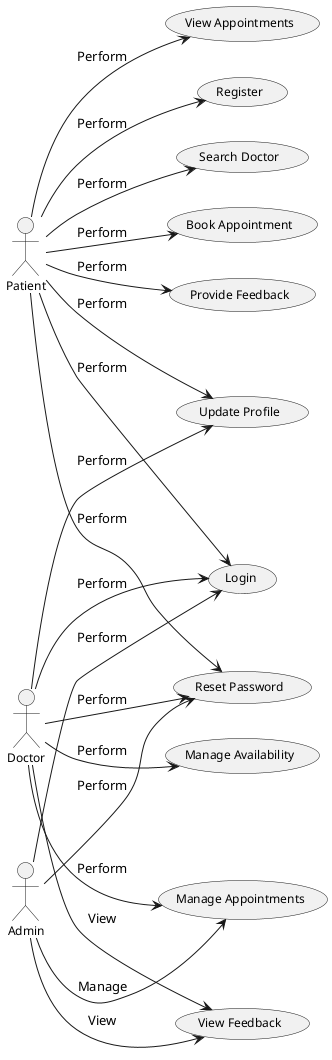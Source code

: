 @startuml
left to right direction

' Reduce the vertical spacing for a more compact layout
skinparam actorMargin 20
skinparam usecasePadding 10
skinparam usecaseFontSize 12
skinparam actorFontSize 12
skinparam nodePadding 10
skinparam ArrowThickness 1

actor Patient as p
actor Doctor as d
actor Admin as a

usecase "Register" as UC1
usecase "Login" as UC2
usecase "Update Profile" as UC3
usecase "Search Doctor" as UC4
usecase "Book Appointment" as UC5
usecase "Provide Feedback" as UC6
usecase "View Appointments" as UC7
usecase "Manage Availability" as UC8
usecase "Manage Appointments" as UC9
usecase "View Feedback" as UC10
usecase "Reset Password" as UC11

' Spread the use cases horizontally
p --> UC1 : "Perform"
p --> UC2 : "Perform"
p --> UC3 : "Perform"
p --> UC4 : "Perform"
p --> UC5 : "Perform"
p --> UC6 : "Perform"
p --> UC7 : "Perform"
p --> UC11 : "Perform"

d --> UC2 : "Perform"
d --> UC3 : "Perform"
d --> UC8 : "Perform"
d --> UC9 : "Perform"
d --> UC10 : "View"
d --> UC11 : "Perform"

a --> UC2 : "Perform"
a --> UC9 : "Manage"
a --> UC10 : "View"
a --> UC11 : "Perform"

@enduml
